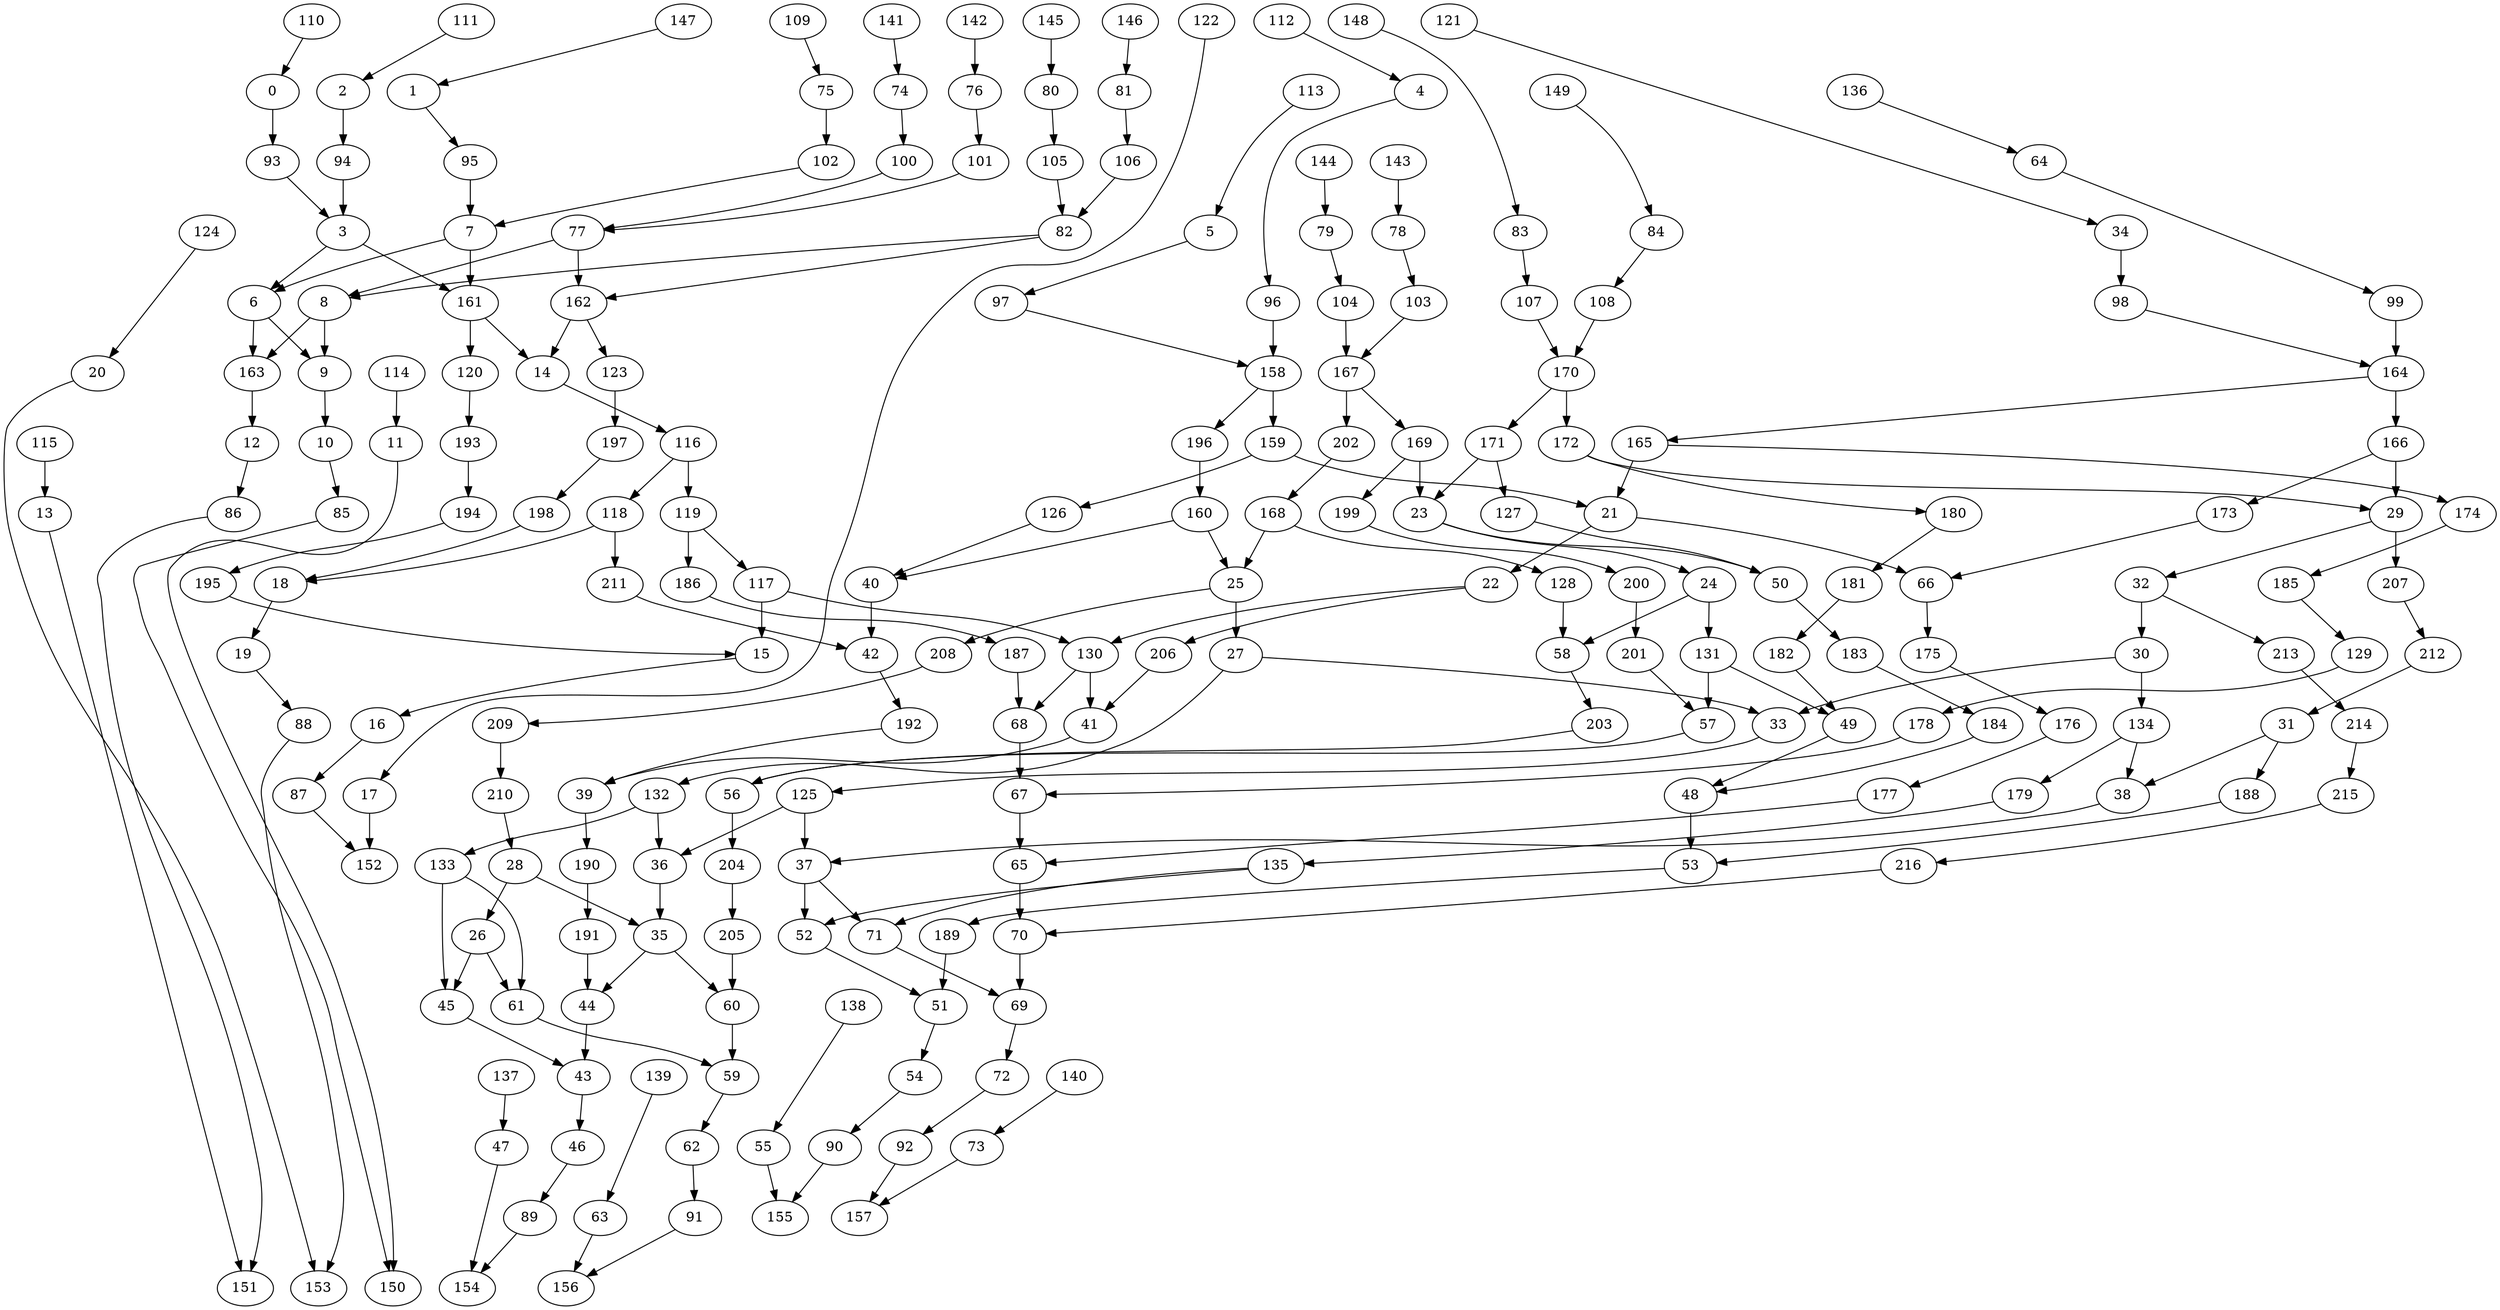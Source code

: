 digraph g {
0;
1;
2;
3;
4;
5;
6;
7;
8;
9;
10;
11;
12;
13;
14;
15;
16;
17;
18;
19;
20;
21;
22;
23;
24;
25;
26;
27;
28;
29;
30;
31;
32;
33;
34;
35;
36;
37;
38;
39;
40;
41;
42;
43;
44;
45;
46;
47;
48;
49;
50;
51;
52;
53;
54;
55;
56;
57;
58;
59;
60;
61;
62;
63;
64;
65;
66;
67;
68;
69;
70;
71;
72;
73;
74;
75;
76;
77;
78;
79;
80;
81;
82;
83;
84;
85;
86;
87;
88;
89;
90;
91;
92;
93;
94;
95;
96;
97;
98;
99;
100;
101;
102;
103;
104;
105;
106;
107;
108;
109;
110;
111;
112;
113;
114;
115;
116;
117;
118;
119;
120;
121;
122;
123;
124;
125;
126;
127;
128;
129;
130;
131;
132;
133;
134;
135;
136;
137;
138;
139;
140;
141;
142;
143;
144;
145;
146;
147;
148;
149;
150;
151;
152;
153;
154;
155;
156;
157;
158;
159;
160;
161;
162;
163;
164;
165;
166;
167;
168;
169;
170;
171;
172;
173;
174;
175;
176;
177;
178;
179;
180;
181;
182;
183;
184;
185;
186;
187;
188;
189;
190;
191;
192;
193;
194;
195;
196;
197;
198;
199;
200;
201;
202;
203;
204;
205;
206;
207;
208;
209;
210;
211;
212;
213;
214;
215;
216;
0 -> 93 [weight=0];
1 -> 95 [weight=0];
2 -> 94 [weight=0];
3 -> 6 [weight=0];
3 -> 161 [weight=0];
4 -> 96 [weight=0];
5 -> 97 [weight=0];
6 -> 9 [weight=0];
6 -> 163 [weight=1];
7 -> 6 [weight=2];
7 -> 161 [weight=4];
8 -> 9 [weight=3];
8 -> 163 [weight=0];
9 -> 10 [weight=0];
10 -> 85 [weight=0];
11 -> 150 [weight=0];
12 -> 86 [weight=0];
13 -> 151 [weight=0];
14 -> 116 [weight=1];
15 -> 16 [weight=0];
16 -> 87 [weight=0];
17 -> 152 [weight=4];
18 -> 19 [weight=0];
19 -> 88 [weight=0];
20 -> 153 [weight=0];
21 -> 66 [weight=1];
21 -> 22 [weight=1];
22 -> 130 [weight=0];
22 -> 206 [weight=0];
23 -> 24 [weight=0];
23 -> 50 [weight=0];
24 -> 131 [weight=0];
24 -> 58 [weight=1];
25 -> 27 [weight=6];
25 -> 208 [weight=2];
26 -> 45 [weight=0];
26 -> 61 [weight=0];
27 -> 33 [weight=0];
27 -> 132 [weight=0];
28 -> 35 [weight=0];
28 -> 26 [weight=0];
29 -> 32 [weight=0];
29 -> 207 [weight=1];
30 -> 33 [weight=0];
30 -> 134 [weight=2];
31 -> 188 [weight=0];
31 -> 38 [weight=0];
32 -> 30 [weight=1];
32 -> 213 [weight=0];
33 -> 125 [weight=0];
34 -> 98 [weight=6];
35 -> 60 [weight=1];
35 -> 44 [weight=0];
36 -> 35 [weight=0];
37 -> 52 [weight=2];
37 -> 71 [weight=0];
38 -> 37 [weight=0];
39 -> 190 [weight=1];
40 -> 42 [weight=6];
41 -> 39 [weight=0];
42 -> 192 [weight=0];
43 -> 46 [weight=0];
44 -> 43 [weight=0];
45 -> 43 [weight=0];
46 -> 89 [weight=0];
47 -> 154 [weight=0];
48 -> 53 [weight=1];
49 -> 48 [weight=0];
50 -> 183 [weight=0];
51 -> 54 [weight=0];
52 -> 51 [weight=0];
53 -> 189 [weight=0];
54 -> 90 [weight=0];
55 -> 155 [weight=0];
56 -> 204 [weight=0];
57 -> 56 [weight=0];
58 -> 203 [weight=0];
59 -> 62 [weight=0];
60 -> 59 [weight=1];
61 -> 59 [weight=0];
62 -> 91 [weight=0];
63 -> 156 [weight=0];
64 -> 99 [weight=0];
65 -> 70 [weight=6];
66 -> 175 [weight=1];
67 -> 65 [weight=1];
68 -> 67 [weight=1];
69 -> 72 [weight=0];
70 -> 69 [weight=1];
71 -> 69 [weight=0];
72 -> 92 [weight=0];
73 -> 157 [weight=0];
74 -> 100 [weight=0];
75 -> 102 [weight=1];
76 -> 101 [weight=0];
77 -> 162 [weight=1];
77 -> 8 [weight=1];
78 -> 103 [weight=0];
79 -> 104 [weight=0];
80 -> 105 [weight=0];
81 -> 106 [weight=0];
82 -> 162 [weight=0];
82 -> 8 [weight=0];
83 -> 107 [weight=0];
84 -> 108 [weight=0];
85 -> 150 [weight=0];
86 -> 151 [weight=0];
87 -> 152 [weight=0];
88 -> 153 [weight=0];
89 -> 154 [weight=0];
90 -> 155 [weight=0];
91 -> 156 [weight=0];
92 -> 157 [weight=0];
93 -> 3 [weight=0];
94 -> 3 [weight=1];
95 -> 7 [weight=1];
96 -> 158 [weight=1];
97 -> 158 [weight=0];
98 -> 164 [weight=0];
99 -> 164 [weight=1];
100 -> 77 [weight=0];
101 -> 77 [weight=0];
102 -> 7 [weight=0];
103 -> 167 [weight=0];
104 -> 167 [weight=0];
105 -> 82 [weight=1];
106 -> 82 [weight=1];
107 -> 170 [weight=0];
108 -> 170 [weight=0];
109 -> 75 [weight=0];
110 -> 0 [weight=0];
111 -> 2 [weight=0];
112 -> 4 [weight=0];
113 -> 5 [weight=0];
114 -> 11 [weight=0];
115 -> 13 [weight=1];
116 -> 119 [weight=4];
116 -> 118 [weight=1];
117 -> 15 [weight=4];
117 -> 130 [weight=2];
118 -> 18 [weight=0];
118 -> 211 [weight=2];
119 -> 117 [weight=1];
119 -> 186 [weight=0];
120 -> 193 [weight=1];
121 -> 34 [weight=0];
122 -> 17 [weight=0];
123 -> 197 [weight=1];
124 -> 20 [weight=0];
125 -> 36 [weight=0];
125 -> 37 [weight=2];
126 -> 40 [weight=0];
127 -> 50 [weight=0];
128 -> 58 [weight=0];
129 -> 178 [weight=0];
130 -> 41 [weight=4];
130 -> 68 [weight=1];
131 -> 49 [weight=0];
131 -> 57 [weight=1];
132 -> 36 [weight=1];
132 -> 133 [weight=2];
133 -> 61 [weight=0];
133 -> 45 [weight=0];
134 -> 179 [weight=0];
134 -> 38 [weight=0];
135 -> 71 [weight=0];
135 -> 52 [weight=0];
136 -> 64 [weight=0];
137 -> 47 [weight=0];
138 -> 55 [weight=0];
139 -> 63 [weight=0];
140 -> 73 [weight=0];
141 -> 74 [weight=0];
142 -> 76 [weight=1];
143 -> 78 [weight=1];
144 -> 79 [weight=0];
145 -> 80 [weight=1];
146 -> 81 [weight=0];
147 -> 1 [weight=0];
148 -> 83 [weight=0];
149 -> 84 [weight=0];
158 -> 196 [weight=0];
158 -> 159 [weight=3];
159 -> 126 [weight=0];
159 -> 21 [weight=1];
160 -> 40 [weight=0];
160 -> 25 [weight=2];
161 -> 120 [weight=3];
161 -> 14 [weight=1];
162 -> 123 [weight=1];
162 -> 14 [weight=0];
163 -> 12 [weight=1];
164 -> 166 [weight=4];
164 -> 165 [weight=0];
165 -> 21 [weight=1];
165 -> 174 [weight=0];
166 -> 173 [weight=0];
166 -> 29 [weight=5];
167 -> 169 [weight=0];
167 -> 202 [weight=1];
168 -> 128 [weight=0];
168 -> 25 [weight=2];
169 -> 23 [weight=3];
169 -> 199 [weight=0];
170 -> 171 [weight=1];
170 -> 172 [weight=5];
171 -> 127 [weight=0];
171 -> 23 [weight=0];
172 -> 180 [weight=0];
172 -> 29 [weight=0];
173 -> 66 [weight=0];
174 -> 185 [weight=0];
175 -> 176 [weight=0];
176 -> 177 [weight=0];
177 -> 65 [weight=0];
178 -> 67 [weight=0];
179 -> 135 [weight=0];
180 -> 181 [weight=0];
181 -> 182 [weight=0];
182 -> 49 [weight=0];
183 -> 184 [weight=0];
184 -> 48 [weight=0];
185 -> 129 [weight=0];
186 -> 187 [weight=0];
187 -> 68 [weight=0];
188 -> 53 [weight=0];
189 -> 51 [weight=0];
190 -> 191 [weight=9];
191 -> 44 [weight=2];
192 -> 39 [weight=0];
193 -> 194 [weight=3];
194 -> 195 [weight=0];
195 -> 15 [weight=0];
196 -> 160 [weight=1];
197 -> 198 [weight=0];
198 -> 18 [weight=0];
199 -> 200 [weight=0];
200 -> 201 [weight=0];
201 -> 57 [weight=0];
202 -> 168 [weight=1];
203 -> 56 [weight=0];
204 -> 205 [weight=5];
205 -> 60 [weight=2];
206 -> 41 [weight=2];
207 -> 212 [weight=0];
208 -> 209 [weight=0];
209 -> 210 [weight=4];
210 -> 28 [weight=0];
211 -> 42 [weight=0];
212 -> 31 [weight=0];
213 -> 214 [weight=0];
214 -> 215 [weight=0];
215 -> 216 [weight=0];
216 -> 70 [weight=0];
}
